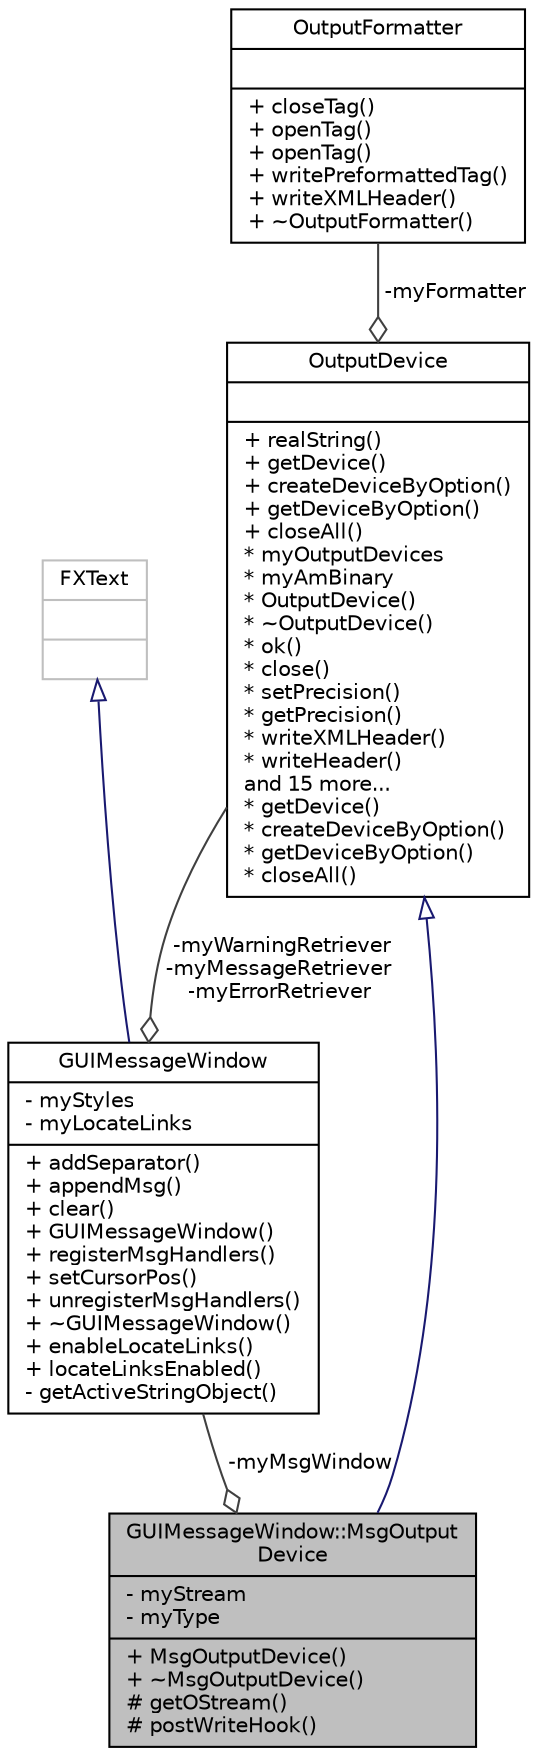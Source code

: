 digraph "GUIMessageWindow::MsgOutputDevice"
{
  edge [fontname="Helvetica",fontsize="10",labelfontname="Helvetica",labelfontsize="10"];
  node [fontname="Helvetica",fontsize="10",shape=record];
  Node2 [label="{GUIMessageWindow::MsgOutput\lDevice\n|- myStream\l- myType\l|+ MsgOutputDevice()\l+ ~MsgOutputDevice()\l# getOStream()\l# postWriteHook()\l}",height=0.2,width=0.4,color="black", fillcolor="grey75", style="filled", fontcolor="black"];
  Node3 -> Node2 [dir="back",color="midnightblue",fontsize="10",style="solid",arrowtail="onormal",fontname="Helvetica"];
  Node3 [label="{OutputDevice\n||+ realString()\l+ getDevice()\l+ createDeviceByOption()\l+ getDeviceByOption()\l+ closeAll()\l* myOutputDevices\l* myAmBinary\l* OutputDevice()\l* ~OutputDevice()\l* ok()\l* close()\l* setPrecision()\l* getPrecision()\l* writeXMLHeader()\l* writeHeader()\land 15 more...\l* getDevice()\l* createDeviceByOption()\l* getDeviceByOption()\l* closeAll()\l}",height=0.2,width=0.4,color="black", fillcolor="white", style="filled",URL="$de/da0/class_output_device.html",tooltip="Static storage of an output device and its base (abstract) implementation. "];
  Node4 -> Node3 [color="grey25",fontsize="10",style="solid",label=" -myFormatter" ,arrowhead="odiamond",fontname="Helvetica"];
  Node4 [label="{OutputFormatter\n||+ closeTag()\l+ openTag()\l+ openTag()\l+ writePreformattedTag()\l+ writeXMLHeader()\l+ ~OutputFormatter()\l}",height=0.2,width=0.4,color="black", fillcolor="white", style="filled",URL="$d9/d84/class_output_formatter.html",tooltip="Abstract base class for output formatters. "];
  Node5 -> Node2 [color="grey25",fontsize="10",style="solid",label=" -myMsgWindow" ,arrowhead="odiamond",fontname="Helvetica"];
  Node5 [label="{GUIMessageWindow\n|- myStyles\l- myLocateLinks\l|+ addSeparator()\l+ appendMsg()\l+ clear()\l+ GUIMessageWindow()\l+ registerMsgHandlers()\l+ setCursorPos()\l+ unregisterMsgHandlers()\l+ ~GUIMessageWindow()\l+ enableLocateLinks()\l+ locateLinksEnabled()\l- getActiveStringObject()\l}",height=0.2,width=0.4,color="black", fillcolor="white", style="filled",URL="$d2/db3/class_g_u_i_message_window.html",tooltip="A logging window for the gui. "];
  Node6 -> Node5 [dir="back",color="midnightblue",fontsize="10",style="solid",arrowtail="onormal",fontname="Helvetica"];
  Node6 [label="{FXText\n||}",height=0.2,width=0.4,color="grey75", fillcolor="white", style="filled"];
  Node3 -> Node5 [color="grey25",fontsize="10",style="solid",label=" -myWarningRetriever\n-myMessageRetriever\n-myErrorRetriever" ,arrowhead="odiamond",fontname="Helvetica"];
}

